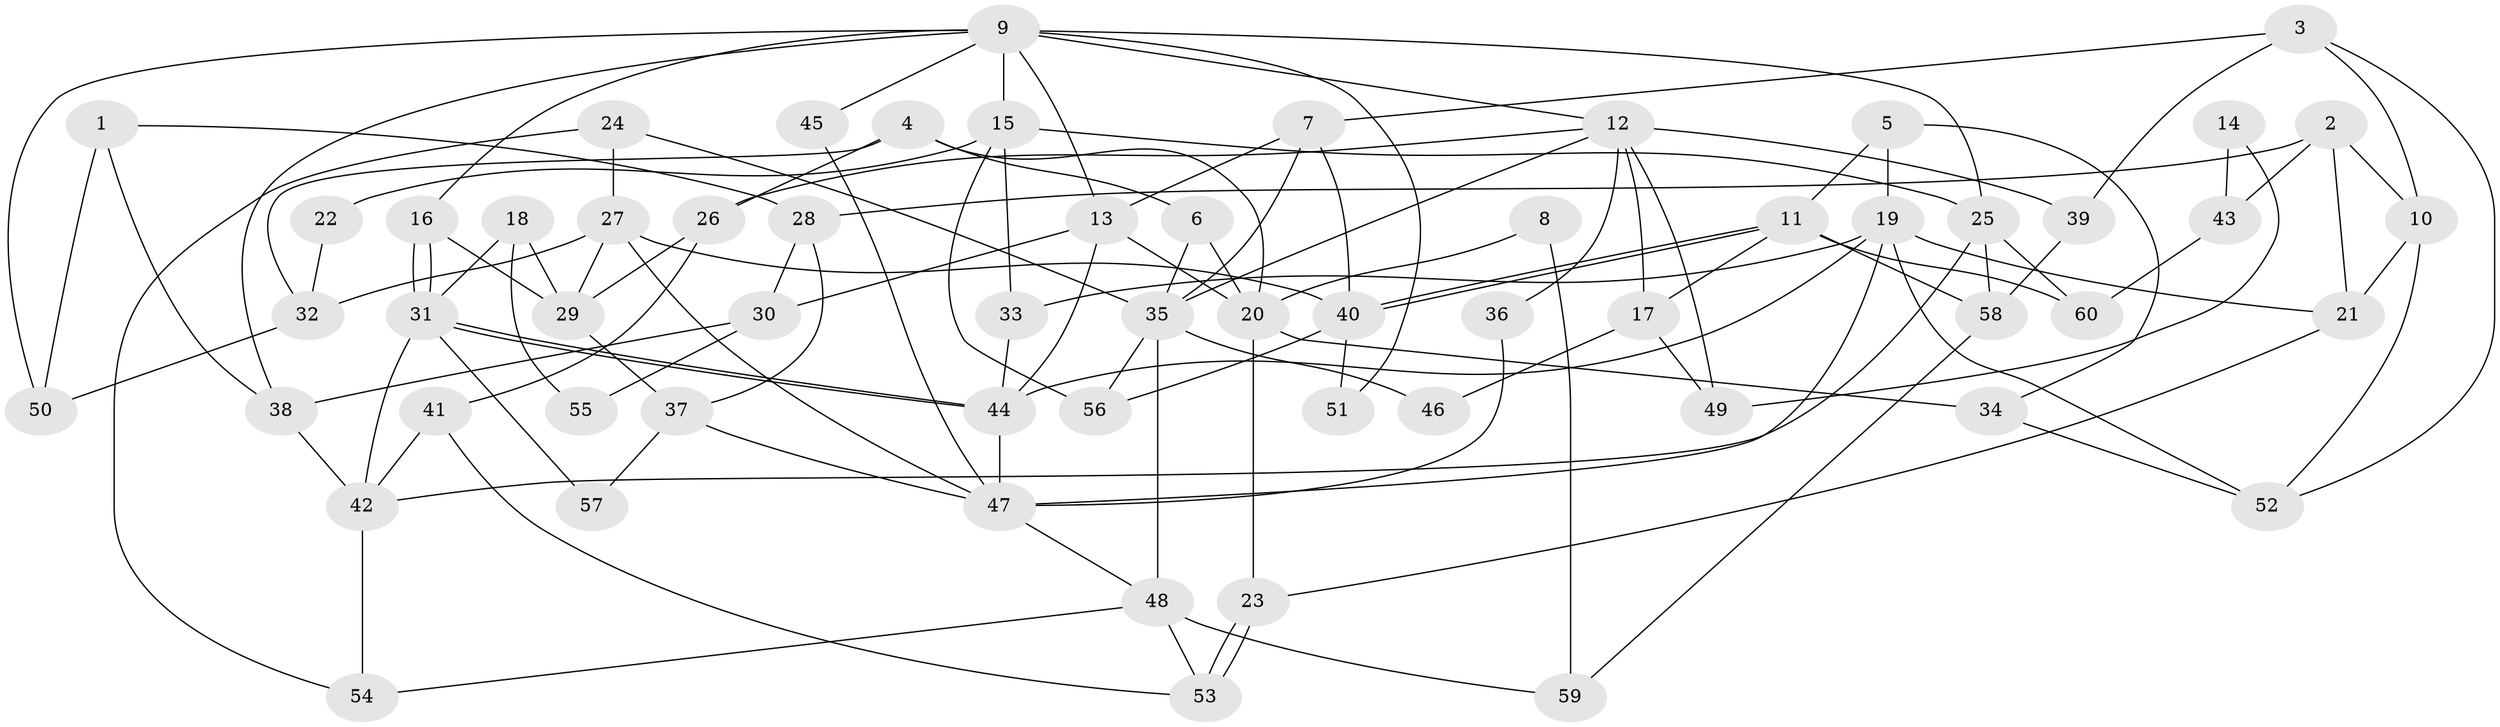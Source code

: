 // coarse degree distribution, {7: 0.08333333333333333, 6: 0.20833333333333334, 4: 0.16666666666666666, 10: 0.041666666666666664, 5: 0.20833333333333334, 8: 0.041666666666666664, 9: 0.041666666666666664, 3: 0.125, 2: 0.041666666666666664, 1: 0.041666666666666664}
// Generated by graph-tools (version 1.1) at 2025/37/03/04/25 23:37:14]
// undirected, 60 vertices, 120 edges
graph export_dot {
  node [color=gray90,style=filled];
  1;
  2;
  3;
  4;
  5;
  6;
  7;
  8;
  9;
  10;
  11;
  12;
  13;
  14;
  15;
  16;
  17;
  18;
  19;
  20;
  21;
  22;
  23;
  24;
  25;
  26;
  27;
  28;
  29;
  30;
  31;
  32;
  33;
  34;
  35;
  36;
  37;
  38;
  39;
  40;
  41;
  42;
  43;
  44;
  45;
  46;
  47;
  48;
  49;
  50;
  51;
  52;
  53;
  54;
  55;
  56;
  57;
  58;
  59;
  60;
  1 -- 38;
  1 -- 28;
  1 -- 50;
  2 -- 10;
  2 -- 28;
  2 -- 21;
  2 -- 43;
  3 -- 10;
  3 -- 7;
  3 -- 39;
  3 -- 52;
  4 -- 26;
  4 -- 20;
  4 -- 6;
  4 -- 32;
  5 -- 34;
  5 -- 19;
  5 -- 11;
  6 -- 35;
  6 -- 20;
  7 -- 13;
  7 -- 40;
  7 -- 35;
  8 -- 20;
  8 -- 59;
  9 -- 50;
  9 -- 25;
  9 -- 12;
  9 -- 13;
  9 -- 15;
  9 -- 16;
  9 -- 38;
  9 -- 45;
  9 -- 51;
  10 -- 52;
  10 -- 21;
  11 -- 40;
  11 -- 40;
  11 -- 17;
  11 -- 58;
  11 -- 60;
  12 -- 39;
  12 -- 17;
  12 -- 26;
  12 -- 35;
  12 -- 36;
  12 -- 49;
  13 -- 44;
  13 -- 20;
  13 -- 30;
  14 -- 49;
  14 -- 43;
  15 -- 56;
  15 -- 22;
  15 -- 25;
  15 -- 33;
  16 -- 31;
  16 -- 31;
  16 -- 29;
  17 -- 46;
  17 -- 49;
  18 -- 29;
  18 -- 31;
  18 -- 55;
  19 -- 33;
  19 -- 21;
  19 -- 44;
  19 -- 47;
  19 -- 52;
  20 -- 23;
  20 -- 34;
  21 -- 23;
  22 -- 32;
  23 -- 53;
  23 -- 53;
  24 -- 35;
  24 -- 54;
  24 -- 27;
  25 -- 42;
  25 -- 58;
  25 -- 60;
  26 -- 29;
  26 -- 41;
  27 -- 47;
  27 -- 29;
  27 -- 32;
  27 -- 40;
  28 -- 37;
  28 -- 30;
  29 -- 37;
  30 -- 38;
  30 -- 55;
  31 -- 44;
  31 -- 44;
  31 -- 42;
  31 -- 57;
  32 -- 50;
  33 -- 44;
  34 -- 52;
  35 -- 46;
  35 -- 48;
  35 -- 56;
  36 -- 47;
  37 -- 47;
  37 -- 57;
  38 -- 42;
  39 -- 58;
  40 -- 51;
  40 -- 56;
  41 -- 53;
  41 -- 42;
  42 -- 54;
  43 -- 60;
  44 -- 47;
  45 -- 47;
  47 -- 48;
  48 -- 53;
  48 -- 54;
  48 -- 59;
  58 -- 59;
}
